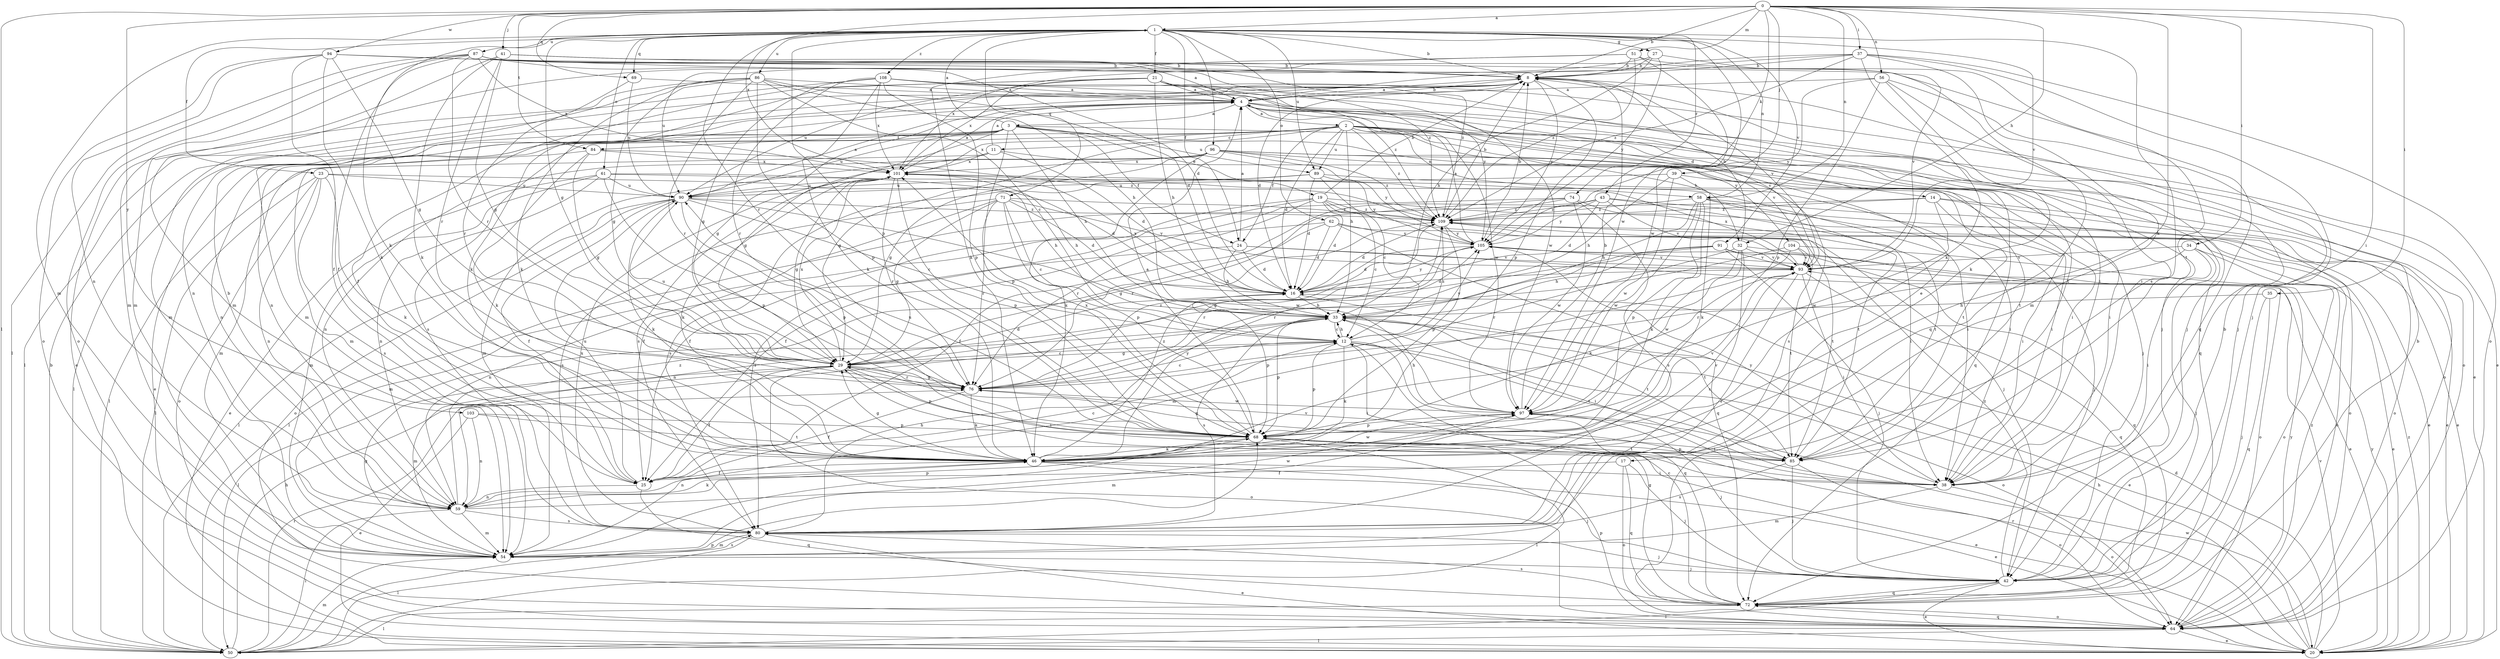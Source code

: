 strict digraph  {
0;
1;
2;
3;
4;
8;
11;
12;
14;
16;
17;
19;
20;
21;
23;
24;
25;
27;
29;
32;
33;
34;
35;
37;
38;
39;
41;
42;
43;
46;
50;
51;
54;
56;
58;
59;
61;
62;
64;
68;
69;
71;
72;
74;
76;
80;
84;
85;
86;
87;
89;
90;
91;
93;
94;
96;
97;
101;
103;
104;
105;
108;
109;
0 -> 1  [label=a];
0 -> 8  [label=b];
0 -> 32  [label=h];
0 -> 34  [label=i];
0 -> 35  [label=i];
0 -> 37  [label=i];
0 -> 38  [label=i];
0 -> 39  [label=j];
0 -> 41  [label=j];
0 -> 43  [label=k];
0 -> 46  [label=k];
0 -> 50  [label=l];
0 -> 51  [label=m];
0 -> 56  [label=n];
0 -> 58  [label=n];
0 -> 69  [label=q];
0 -> 84  [label=t];
0 -> 94  [label=w];
0 -> 101  [label=x];
0 -> 103  [label=y];
1 -> 8  [label=b];
1 -> 21  [label=f];
1 -> 23  [label=f];
1 -> 24  [label=f];
1 -> 27  [label=g];
1 -> 29  [label=g];
1 -> 46  [label=k];
1 -> 54  [label=m];
1 -> 58  [label=n];
1 -> 61  [label=o];
1 -> 62  [label=o];
1 -> 68  [label=p];
1 -> 69  [label=q];
1 -> 71  [label=q];
1 -> 74  [label=r];
1 -> 76  [label=r];
1 -> 80  [label=s];
1 -> 86  [label=u];
1 -> 87  [label=u];
1 -> 89  [label=u];
1 -> 91  [label=v];
1 -> 93  [label=v];
1 -> 96  [label=w];
1 -> 97  [label=w];
1 -> 108  [label=z];
2 -> 11  [label=c];
2 -> 14  [label=d];
2 -> 16  [label=d];
2 -> 24  [label=f];
2 -> 29  [label=g];
2 -> 32  [label=h];
2 -> 33  [label=h];
2 -> 42  [label=j];
2 -> 54  [label=m];
2 -> 58  [label=n];
2 -> 64  [label=o];
2 -> 80  [label=s];
2 -> 89  [label=u];
2 -> 93  [label=v];
2 -> 101  [label=x];
2 -> 104  [label=y];
2 -> 109  [label=z];
3 -> 1  [label=a];
3 -> 17  [label=e];
3 -> 19  [label=e];
3 -> 20  [label=e];
3 -> 24  [label=f];
3 -> 29  [label=g];
3 -> 33  [label=h];
3 -> 50  [label=l];
3 -> 59  [label=n];
3 -> 68  [label=p];
3 -> 72  [label=q];
3 -> 84  [label=t];
3 -> 89  [label=u];
3 -> 90  [label=u];
4 -> 2  [label=a];
4 -> 3  [label=a];
4 -> 8  [label=b];
4 -> 20  [label=e];
4 -> 29  [label=g];
4 -> 59  [label=n];
4 -> 64  [label=o];
4 -> 72  [label=q];
4 -> 85  [label=t];
4 -> 93  [label=v];
4 -> 97  [label=w];
8 -> 4  [label=a];
8 -> 16  [label=d];
8 -> 54  [label=m];
8 -> 59  [label=n];
8 -> 68  [label=p];
8 -> 93  [label=v];
8 -> 105  [label=y];
11 -> 4  [label=a];
11 -> 16  [label=d];
11 -> 38  [label=i];
11 -> 50  [label=l];
11 -> 80  [label=s];
11 -> 101  [label=x];
12 -> 29  [label=g];
12 -> 33  [label=h];
12 -> 38  [label=i];
12 -> 46  [label=k];
12 -> 64  [label=o];
12 -> 68  [label=p];
12 -> 72  [label=q];
12 -> 85  [label=t];
12 -> 105  [label=y];
12 -> 109  [label=z];
14 -> 20  [label=e];
14 -> 38  [label=i];
14 -> 50  [label=l];
14 -> 64  [label=o];
14 -> 97  [label=w];
14 -> 109  [label=z];
16 -> 33  [label=h];
16 -> 68  [label=p];
16 -> 85  [label=t];
16 -> 101  [label=x];
16 -> 105  [label=y];
17 -> 25  [label=f];
17 -> 42  [label=j];
17 -> 64  [label=o];
17 -> 72  [label=q];
19 -> 8  [label=b];
19 -> 12  [label=c];
19 -> 16  [label=d];
19 -> 20  [label=e];
19 -> 25  [label=f];
19 -> 42  [label=j];
19 -> 76  [label=r];
19 -> 80  [label=s];
19 -> 109  [label=z];
20 -> 16  [label=d];
20 -> 33  [label=h];
20 -> 76  [label=r];
20 -> 93  [label=v];
20 -> 97  [label=w];
20 -> 105  [label=y];
20 -> 109  [label=z];
21 -> 4  [label=a];
21 -> 25  [label=f];
21 -> 33  [label=h];
21 -> 42  [label=j];
21 -> 46  [label=k];
21 -> 90  [label=u];
21 -> 97  [label=w];
21 -> 101  [label=x];
21 -> 105  [label=y];
21 -> 109  [label=z];
23 -> 16  [label=d];
23 -> 46  [label=k];
23 -> 50  [label=l];
23 -> 59  [label=n];
23 -> 64  [label=o];
23 -> 80  [label=s];
23 -> 90  [label=u];
24 -> 4  [label=a];
24 -> 16  [label=d];
24 -> 20  [label=e];
24 -> 33  [label=h];
24 -> 59  [label=n];
24 -> 93  [label=v];
25 -> 12  [label=c];
25 -> 59  [label=n];
25 -> 72  [label=q];
25 -> 90  [label=u];
27 -> 8  [label=b];
27 -> 33  [label=h];
27 -> 46  [label=k];
27 -> 85  [label=t];
27 -> 105  [label=y];
29 -> 12  [label=c];
29 -> 16  [label=d];
29 -> 25  [label=f];
29 -> 38  [label=i];
29 -> 54  [label=m];
29 -> 64  [label=o];
29 -> 68  [label=p];
29 -> 76  [label=r];
29 -> 90  [label=u];
29 -> 101  [label=x];
32 -> 8  [label=b];
32 -> 46  [label=k];
32 -> 64  [label=o];
32 -> 76  [label=r];
32 -> 80  [label=s];
32 -> 93  [label=v];
32 -> 97  [label=w];
33 -> 12  [label=c];
33 -> 20  [label=e];
33 -> 38  [label=i];
33 -> 50  [label=l];
33 -> 68  [label=p];
33 -> 80  [label=s];
33 -> 85  [label=t];
34 -> 20  [label=e];
34 -> 38  [label=i];
34 -> 42  [label=j];
34 -> 76  [label=r];
34 -> 93  [label=v];
35 -> 33  [label=h];
35 -> 42  [label=j];
35 -> 72  [label=q];
37 -> 4  [label=a];
37 -> 8  [label=b];
37 -> 42  [label=j];
37 -> 46  [label=k];
37 -> 54  [label=m];
37 -> 64  [label=o];
37 -> 101  [label=x];
37 -> 109  [label=z];
38 -> 54  [label=m];
38 -> 64  [label=o];
38 -> 105  [label=y];
39 -> 33  [label=h];
39 -> 46  [label=k];
39 -> 85  [label=t];
39 -> 90  [label=u];
39 -> 97  [label=w];
41 -> 8  [label=b];
41 -> 29  [label=g];
41 -> 46  [label=k];
41 -> 54  [label=m];
41 -> 72  [label=q];
41 -> 76  [label=r];
41 -> 109  [label=z];
42 -> 8  [label=b];
42 -> 20  [label=e];
42 -> 50  [label=l];
42 -> 72  [label=q];
42 -> 109  [label=z];
43 -> 16  [label=d];
43 -> 20  [label=e];
43 -> 25  [label=f];
43 -> 85  [label=t];
43 -> 93  [label=v];
43 -> 105  [label=y];
43 -> 109  [label=z];
46 -> 20  [label=e];
46 -> 25  [label=f];
46 -> 29  [label=g];
46 -> 38  [label=i];
46 -> 42  [label=j];
46 -> 59  [label=n];
46 -> 93  [label=v];
46 -> 97  [label=w];
46 -> 105  [label=y];
46 -> 109  [label=z];
50 -> 8  [label=b];
50 -> 33  [label=h];
50 -> 54  [label=m];
50 -> 68  [label=p];
50 -> 76  [label=r];
51 -> 8  [label=b];
51 -> 54  [label=m];
51 -> 90  [label=u];
51 -> 93  [label=v];
51 -> 97  [label=w];
51 -> 109  [label=z];
54 -> 29  [label=g];
54 -> 42  [label=j];
54 -> 80  [label=s];
54 -> 93  [label=v];
56 -> 4  [label=a];
56 -> 38  [label=i];
56 -> 42  [label=j];
56 -> 46  [label=k];
56 -> 68  [label=p];
56 -> 105  [label=y];
58 -> 33  [label=h];
58 -> 38  [label=i];
58 -> 42  [label=j];
58 -> 46  [label=k];
58 -> 64  [label=o];
58 -> 68  [label=p];
58 -> 97  [label=w];
58 -> 109  [label=z];
59 -> 8  [label=b];
59 -> 46  [label=k];
59 -> 50  [label=l];
59 -> 54  [label=m];
59 -> 68  [label=p];
59 -> 80  [label=s];
59 -> 97  [label=w];
59 -> 109  [label=z];
61 -> 20  [label=e];
61 -> 33  [label=h];
61 -> 38  [label=i];
61 -> 54  [label=m];
61 -> 59  [label=n];
61 -> 68  [label=p];
61 -> 90  [label=u];
62 -> 16  [label=d];
62 -> 29  [label=g];
62 -> 54  [label=m];
62 -> 72  [label=q];
62 -> 85  [label=t];
62 -> 105  [label=y];
64 -> 20  [label=e];
64 -> 50  [label=l];
64 -> 68  [label=p];
64 -> 72  [label=q];
64 -> 105  [label=y];
64 -> 109  [label=z];
68 -> 4  [label=a];
68 -> 20  [label=e];
68 -> 46  [label=k];
68 -> 50  [label=l];
68 -> 85  [label=t];
68 -> 90  [label=u];
68 -> 93  [label=v];
68 -> 101  [label=x];
69 -> 4  [label=a];
69 -> 76  [label=r];
69 -> 90  [label=u];
71 -> 12  [label=c];
71 -> 16  [label=d];
71 -> 25  [label=f];
71 -> 29  [label=g];
71 -> 68  [label=p];
71 -> 76  [label=r];
71 -> 80  [label=s];
71 -> 93  [label=v];
71 -> 109  [label=z];
72 -> 8  [label=b];
72 -> 12  [label=c];
72 -> 29  [label=g];
72 -> 50  [label=l];
72 -> 64  [label=o];
72 -> 80  [label=s];
74 -> 25  [label=f];
74 -> 76  [label=r];
74 -> 80  [label=s];
74 -> 85  [label=t];
74 -> 97  [label=w];
74 -> 109  [label=z];
76 -> 12  [label=c];
76 -> 25  [label=f];
76 -> 29  [label=g];
76 -> 46  [label=k];
76 -> 97  [label=w];
76 -> 109  [label=z];
80 -> 20  [label=e];
80 -> 33  [label=h];
80 -> 42  [label=j];
80 -> 50  [label=l];
80 -> 54  [label=m];
80 -> 101  [label=x];
84 -> 29  [label=g];
84 -> 46  [label=k];
84 -> 54  [label=m];
84 -> 101  [label=x];
84 -> 109  [label=z];
85 -> 29  [label=g];
85 -> 42  [label=j];
85 -> 64  [label=o];
85 -> 68  [label=p];
85 -> 80  [label=s];
86 -> 4  [label=a];
86 -> 12  [label=c];
86 -> 16  [label=d];
86 -> 20  [label=e];
86 -> 29  [label=g];
86 -> 33  [label=h];
86 -> 46  [label=k];
86 -> 54  [label=m];
86 -> 68  [label=p];
86 -> 76  [label=r];
87 -> 4  [label=a];
87 -> 8  [label=b];
87 -> 16  [label=d];
87 -> 25  [label=f];
87 -> 50  [label=l];
87 -> 54  [label=m];
87 -> 64  [label=o];
87 -> 72  [label=q];
87 -> 76  [label=r];
87 -> 101  [label=x];
89 -> 12  [label=c];
89 -> 16  [label=d];
89 -> 38  [label=i];
89 -> 80  [label=s];
89 -> 90  [label=u];
89 -> 105  [label=y];
90 -> 4  [label=a];
90 -> 12  [label=c];
90 -> 25  [label=f];
90 -> 46  [label=k];
90 -> 50  [label=l];
90 -> 64  [label=o];
90 -> 68  [label=p];
90 -> 97  [label=w];
90 -> 109  [label=z];
91 -> 29  [label=g];
91 -> 33  [label=h];
91 -> 42  [label=j];
91 -> 72  [label=q];
91 -> 76  [label=r];
91 -> 93  [label=v];
93 -> 16  [label=d];
93 -> 38  [label=i];
93 -> 72  [label=q];
93 -> 80  [label=s];
93 -> 101  [label=x];
94 -> 8  [label=b];
94 -> 25  [label=f];
94 -> 29  [label=g];
94 -> 46  [label=k];
94 -> 59  [label=n];
94 -> 64  [label=o];
94 -> 109  [label=z];
96 -> 29  [label=g];
96 -> 38  [label=i];
96 -> 46  [label=k];
96 -> 54  [label=m];
96 -> 59  [label=n];
96 -> 80  [label=s];
96 -> 85  [label=t];
96 -> 101  [label=x];
96 -> 105  [label=y];
96 -> 109  [label=z];
97 -> 8  [label=b];
97 -> 33  [label=h];
97 -> 38  [label=i];
97 -> 42  [label=j];
97 -> 54  [label=m];
97 -> 68  [label=p];
101 -> 4  [label=a];
101 -> 29  [label=g];
101 -> 33  [label=h];
101 -> 38  [label=i];
101 -> 46  [label=k];
101 -> 68  [label=p];
101 -> 76  [label=r];
101 -> 90  [label=u];
103 -> 20  [label=e];
103 -> 59  [label=n];
103 -> 68  [label=p];
103 -> 85  [label=t];
104 -> 54  [label=m];
104 -> 59  [label=n];
104 -> 64  [label=o];
104 -> 85  [label=t];
104 -> 93  [label=v];
105 -> 4  [label=a];
105 -> 8  [label=b];
105 -> 16  [label=d];
105 -> 76  [label=r];
105 -> 93  [label=v];
108 -> 4  [label=a];
108 -> 20  [label=e];
108 -> 29  [label=g];
108 -> 38  [label=i];
108 -> 42  [label=j];
108 -> 46  [label=k];
108 -> 50  [label=l];
108 -> 68  [label=p];
108 -> 76  [label=r];
108 -> 101  [label=x];
109 -> 8  [label=b];
109 -> 16  [label=d];
109 -> 64  [label=o];
109 -> 68  [label=p];
109 -> 105  [label=y];
}
